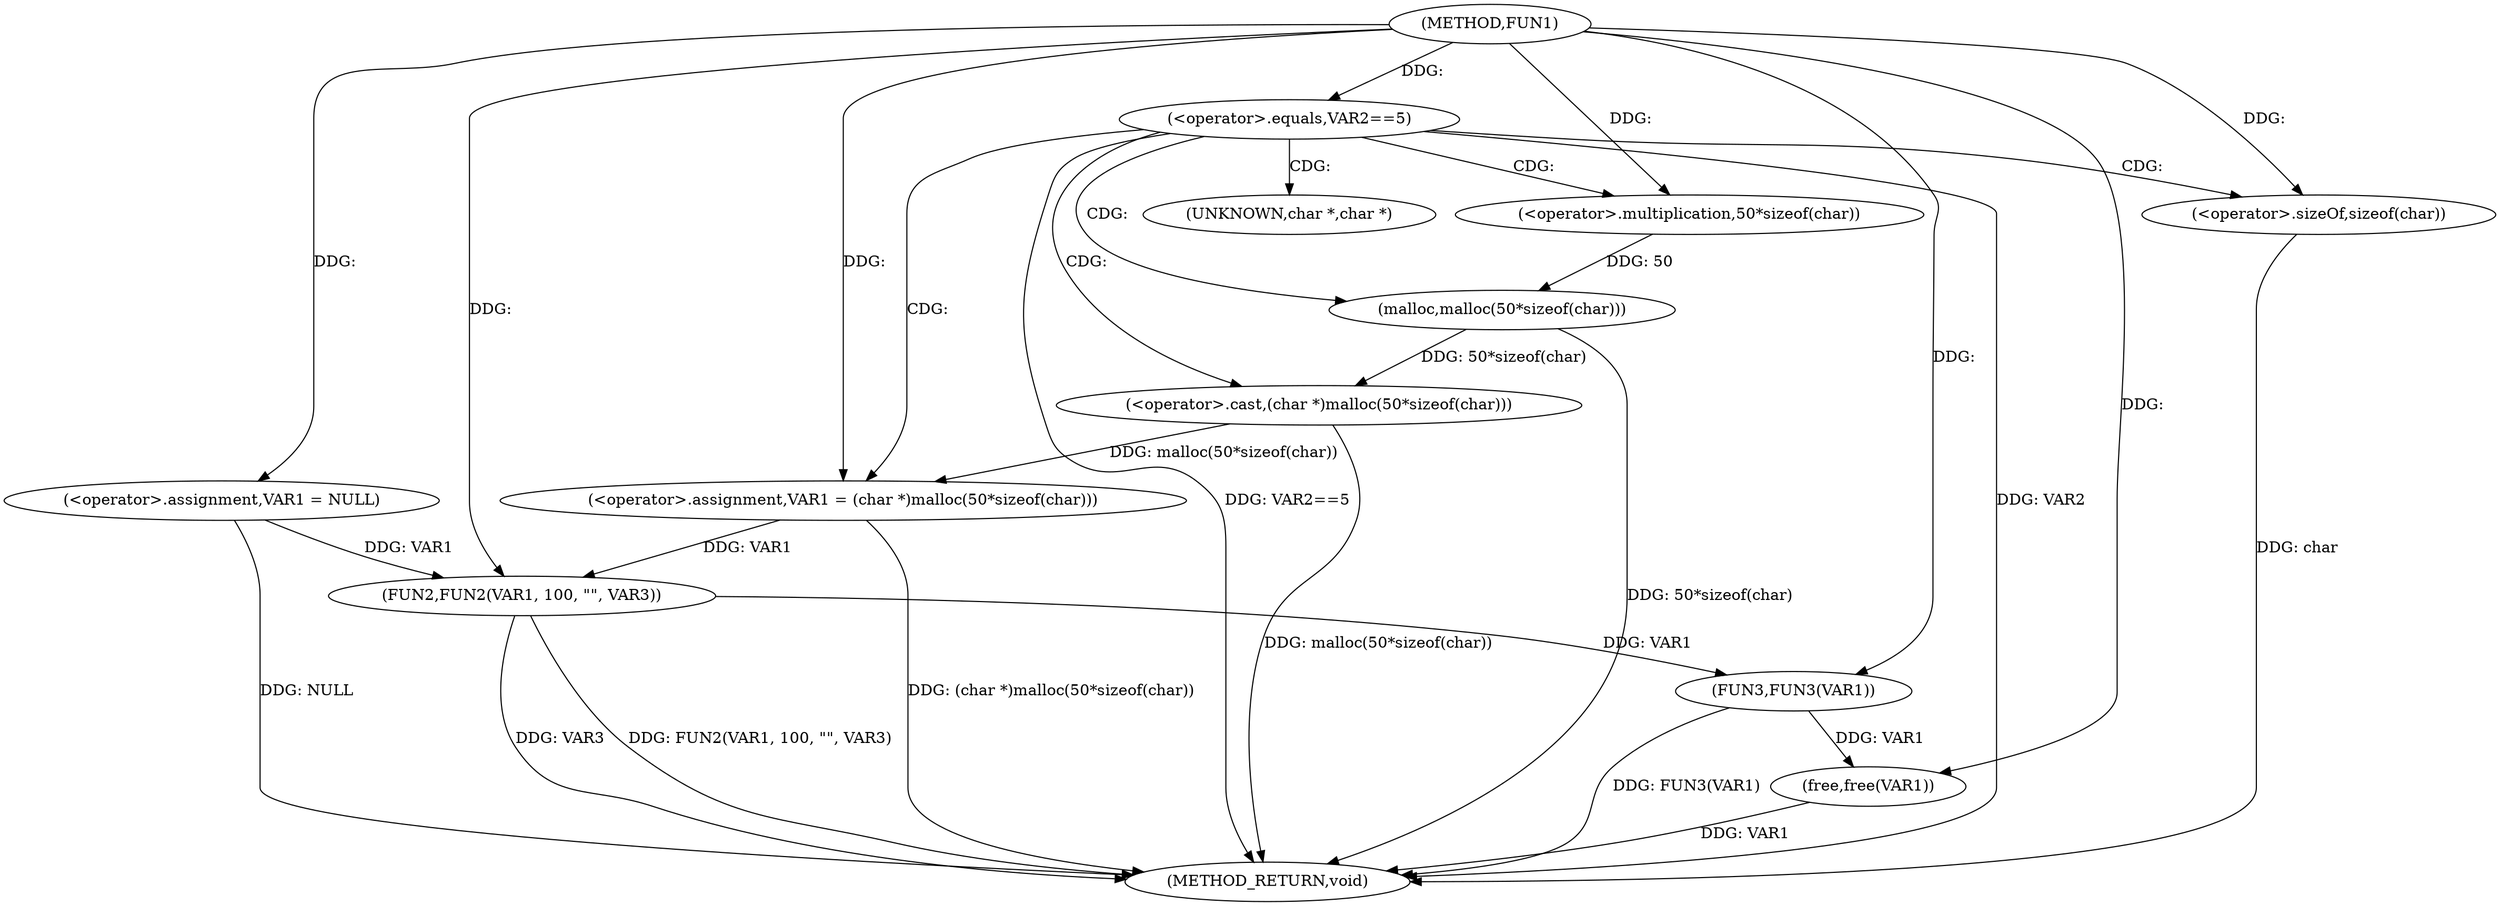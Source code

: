 digraph FUN1 {  
"1000100" [label = "(METHOD,FUN1)" ]
"1000131" [label = "(METHOD_RETURN,void)" ]
"1000103" [label = "(<operator>.assignment,VAR1 = NULL)" ]
"1000107" [label = "(<operator>.equals,VAR2==5)" ]
"1000111" [label = "(<operator>.assignment,VAR1 = (char *)malloc(50*sizeof(char)))" ]
"1000113" [label = "(<operator>.cast,(char *)malloc(50*sizeof(char)))" ]
"1000115" [label = "(malloc,malloc(50*sizeof(char)))" ]
"1000116" [label = "(<operator>.multiplication,50*sizeof(char))" ]
"1000118" [label = "(<operator>.sizeOf,sizeof(char))" ]
"1000122" [label = "(FUN2,FUN2(VAR1, 100, \"\", VAR3))" ]
"1000127" [label = "(FUN3,FUN3(VAR1))" ]
"1000129" [label = "(free,free(VAR1))" ]
"1000114" [label = "(UNKNOWN,char *,char *)" ]
  "1000107" -> "1000131"  [ label = "DDG: VAR2"] 
  "1000107" -> "1000131"  [ label = "DDG: VAR2==5"] 
  "1000103" -> "1000131"  [ label = "DDG: NULL"] 
  "1000113" -> "1000131"  [ label = "DDG: malloc(50*sizeof(char))"] 
  "1000127" -> "1000131"  [ label = "DDG: FUN3(VAR1)"] 
  "1000111" -> "1000131"  [ label = "DDG: (char *)malloc(50*sizeof(char))"] 
  "1000122" -> "1000131"  [ label = "DDG: FUN2(VAR1, 100, \"\", VAR3)"] 
  "1000118" -> "1000131"  [ label = "DDG: char"] 
  "1000129" -> "1000131"  [ label = "DDG: VAR1"] 
  "1000122" -> "1000131"  [ label = "DDG: VAR3"] 
  "1000115" -> "1000131"  [ label = "DDG: 50*sizeof(char)"] 
  "1000100" -> "1000103"  [ label = "DDG: "] 
  "1000100" -> "1000107"  [ label = "DDG: "] 
  "1000113" -> "1000111"  [ label = "DDG: malloc(50*sizeof(char))"] 
  "1000100" -> "1000111"  [ label = "DDG: "] 
  "1000115" -> "1000113"  [ label = "DDG: 50*sizeof(char)"] 
  "1000116" -> "1000115"  [ label = "DDG: 50"] 
  "1000100" -> "1000116"  [ label = "DDG: "] 
  "1000100" -> "1000118"  [ label = "DDG: "] 
  "1000103" -> "1000122"  [ label = "DDG: VAR1"] 
  "1000111" -> "1000122"  [ label = "DDG: VAR1"] 
  "1000100" -> "1000122"  [ label = "DDG: "] 
  "1000122" -> "1000127"  [ label = "DDG: VAR1"] 
  "1000100" -> "1000127"  [ label = "DDG: "] 
  "1000127" -> "1000129"  [ label = "DDG: VAR1"] 
  "1000100" -> "1000129"  [ label = "DDG: "] 
  "1000107" -> "1000115"  [ label = "CDG: "] 
  "1000107" -> "1000116"  [ label = "CDG: "] 
  "1000107" -> "1000113"  [ label = "CDG: "] 
  "1000107" -> "1000118"  [ label = "CDG: "] 
  "1000107" -> "1000111"  [ label = "CDG: "] 
  "1000107" -> "1000114"  [ label = "CDG: "] 
}
